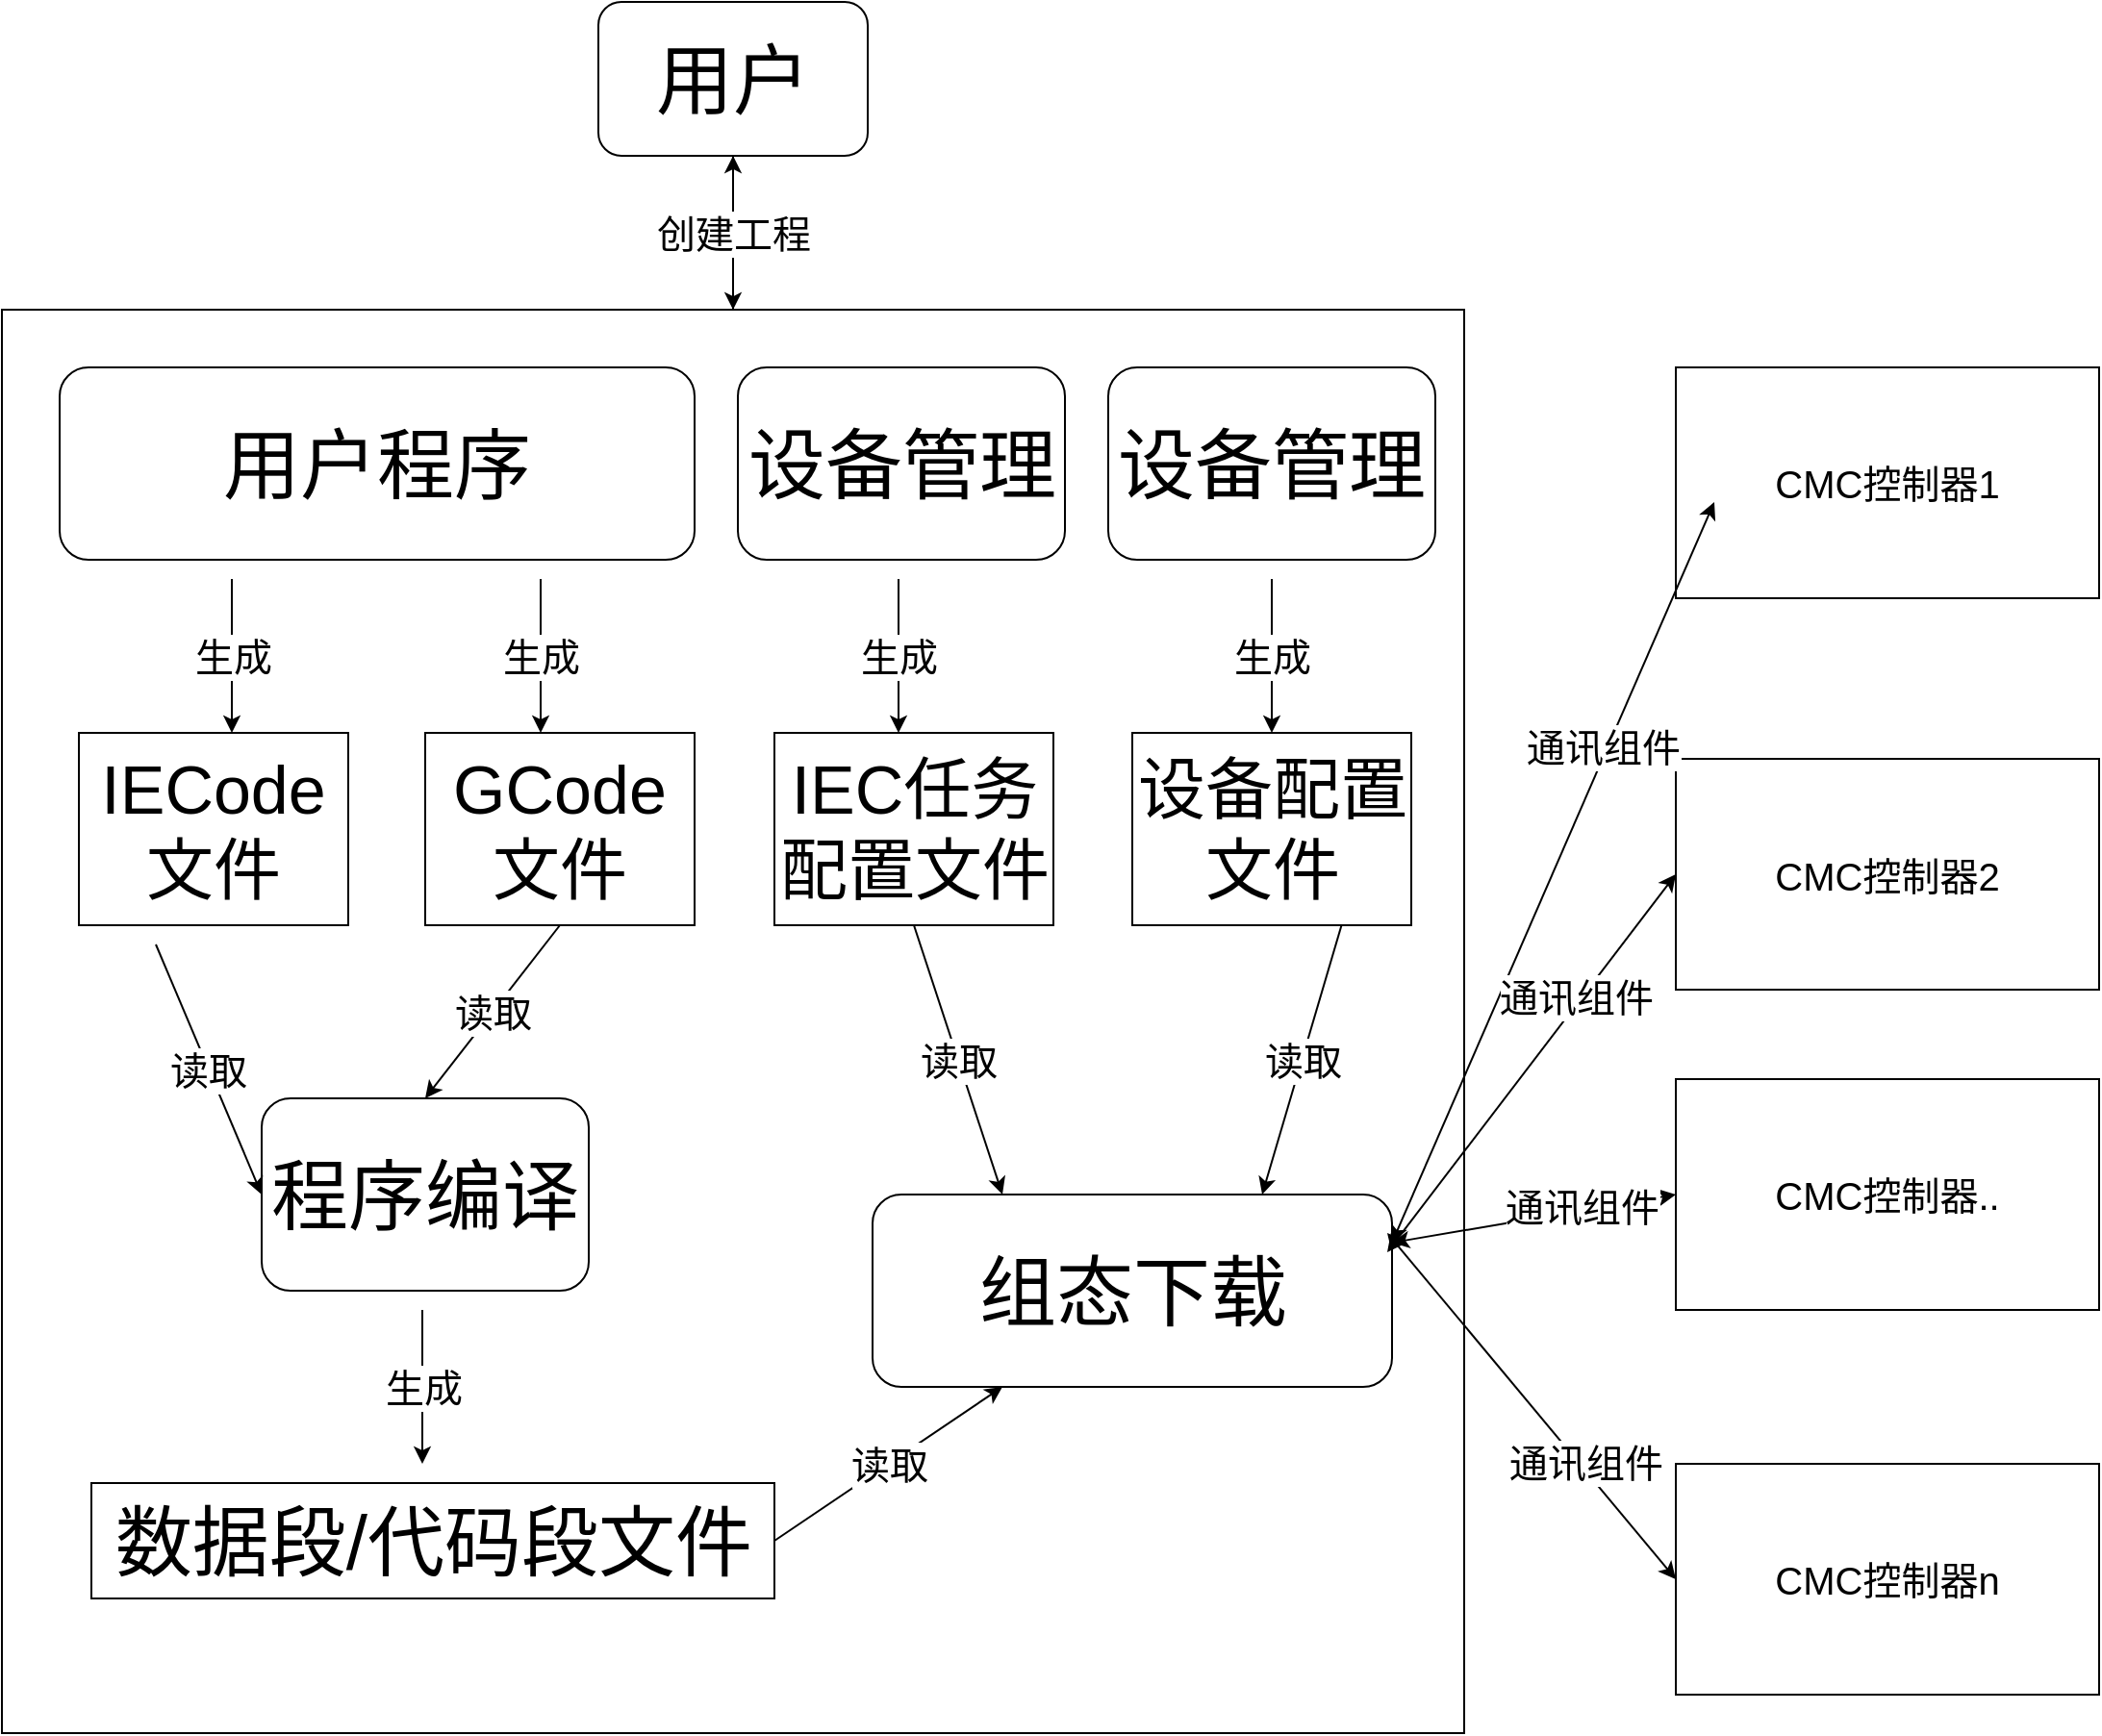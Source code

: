 <mxfile version="12.2.3" type="github" pages="1">
  <diagram id="8eFCHStxxwOZdWIUavua" name="Page-1">
    <mxGraphModel dx="2816" dy="2919" grid="1" gridSize="10" guides="1" tooltips="1" connect="1" arrows="1" fold="1" page="1" pageScale="1" pageWidth="827" pageHeight="1169" math="0" shadow="0">
      <root>
        <mxCell id="0"/>
        <mxCell id="1" parent="0"/>
        <mxCell id="lSWwNBWewVUf58__QeLn-1" value="&lt;font style=&quot;font-size: 40px&quot;&gt;用户&lt;/font&gt;" style="rounded=1;whiteSpace=wrap;html=1;" vertex="1" parent="1">
          <mxGeometry x="570" y="-1120" width="140" height="80" as="geometry"/>
        </mxCell>
        <mxCell id="lSWwNBWewVUf58__QeLn-21" value="" style="edgeStyle=orthogonalEdgeStyle;rounded=0;orthogonalLoop=1;jettySize=auto;html=1;" edge="1" parent="1" source="lSWwNBWewVUf58__QeLn-2">
          <mxGeometry relative="1" as="geometry">
            <mxPoint x="640" y="-1040" as="targetPoint"/>
          </mxGeometry>
        </mxCell>
        <mxCell id="lSWwNBWewVUf58__QeLn-2" value="" style="rounded=0;whiteSpace=wrap;html=1;" vertex="1" parent="1">
          <mxGeometry x="260" y="-960" width="760" height="740" as="geometry"/>
        </mxCell>
        <mxCell id="lSWwNBWewVUf58__QeLn-3" value="&lt;font style=&quot;font-size: 20px&quot;&gt;创建工程&lt;/font&gt;" style="endArrow=classic;html=1;exitX=0.5;exitY=1;exitDx=0;exitDy=0;" edge="1" parent="1" source="lSWwNBWewVUf58__QeLn-1" target="lSWwNBWewVUf58__QeLn-2">
          <mxGeometry width="50" height="50" relative="1" as="geometry">
            <mxPoint x="360" y="-280" as="sourcePoint"/>
            <mxPoint x="410" y="-330" as="targetPoint"/>
          </mxGeometry>
        </mxCell>
        <mxCell id="lSWwNBWewVUf58__QeLn-8" value="&lt;font style=&quot;font-size: 40px&quot;&gt;用户程序&lt;/font&gt;" style="rounded=1;whiteSpace=wrap;html=1;" vertex="1" parent="1">
          <mxGeometry x="290" y="-930" width="330" height="100" as="geometry"/>
        </mxCell>
        <mxCell id="lSWwNBWewVUf58__QeLn-11" value="&lt;div&gt;&lt;font style=&quot;font-size: 35px&quot;&gt;IECode&lt;/font&gt;&lt;/div&gt;&lt;div&gt;&lt;font style=&quot;font-size: 35px&quot;&gt;文件&lt;br&gt;&lt;/font&gt;&lt;/div&gt;" style="rounded=0;whiteSpace=wrap;html=1;" vertex="1" parent="1">
          <mxGeometry x="300" y="-740" width="140" height="100" as="geometry"/>
        </mxCell>
        <mxCell id="lSWwNBWewVUf58__QeLn-12" value="&lt;div&gt;&lt;font style=&quot;font-size: 35px&quot;&gt;GCode&lt;/font&gt;&lt;/div&gt;&lt;div&gt;&lt;font style=&quot;font-size: 35px&quot;&gt;文件&lt;br&gt;&lt;/font&gt;&lt;/div&gt;" style="rounded=0;whiteSpace=wrap;html=1;" vertex="1" parent="1">
          <mxGeometry x="480" y="-740" width="140" height="100" as="geometry"/>
        </mxCell>
        <mxCell id="lSWwNBWewVUf58__QeLn-14" value="&lt;font style=&quot;font-size: 40px&quot;&gt;设备管理&lt;/font&gt;" style="rounded=1;whiteSpace=wrap;html=1;" vertex="1" parent="1">
          <mxGeometry x="835" y="-930" width="170" height="100" as="geometry"/>
        </mxCell>
        <mxCell id="lSWwNBWewVUf58__QeLn-15" value="&lt;div&gt;&lt;font style=&quot;font-size: 35px&quot;&gt;设备配置&lt;/font&gt;&lt;/div&gt;&lt;div&gt;&lt;font style=&quot;font-size: 35px&quot;&gt;文件&lt;br&gt;&lt;/font&gt;&lt;/div&gt;" style="rounded=0;whiteSpace=wrap;html=1;" vertex="1" parent="1">
          <mxGeometry x="847.5" y="-740" width="145" height="100" as="geometry"/>
        </mxCell>
        <mxCell id="lSWwNBWewVUf58__QeLn-16" value="&lt;font style=&quot;font-size: 40px&quot;&gt;设备管理&lt;/font&gt;" style="rounded=1;whiteSpace=wrap;html=1;" vertex="1" parent="1">
          <mxGeometry x="642.5" y="-930" width="170" height="100" as="geometry"/>
        </mxCell>
        <mxCell id="lSWwNBWewVUf58__QeLn-17" value="&lt;div&gt;&lt;font style=&quot;font-size: 35px&quot;&gt;IEC任务&lt;/font&gt;&lt;/div&gt;&lt;div&gt;&lt;font style=&quot;font-size: 35px&quot;&gt;配置文件&lt;br&gt;&lt;/font&gt;&lt;/div&gt;" style="rounded=0;whiteSpace=wrap;html=1;" vertex="1" parent="1">
          <mxGeometry x="661.5" y="-740" width="145" height="100" as="geometry"/>
        </mxCell>
        <mxCell id="lSWwNBWewVUf58__QeLn-19" value="&lt;font style=&quot;font-size: 40px&quot;&gt;程序编译&lt;/font&gt;" style="rounded=1;whiteSpace=wrap;html=1;" vertex="1" parent="1">
          <mxGeometry x="395" y="-550" width="170" height="100" as="geometry"/>
        </mxCell>
        <mxCell id="lSWwNBWewVUf58__QeLn-22" value="生成" style="endArrow=classic;html=1;exitX=0.5;exitY=1;exitDx=0;exitDy=0;fontSize=20;" edge="1" parent="1">
          <mxGeometry width="50" height="50" relative="1" as="geometry">
            <mxPoint x="379.5" y="-820" as="sourcePoint"/>
            <mxPoint x="379.5" y="-740" as="targetPoint"/>
          </mxGeometry>
        </mxCell>
        <mxCell id="lSWwNBWewVUf58__QeLn-25" value="生成" style="endArrow=classic;html=1;exitX=0.5;exitY=1;exitDx=0;exitDy=0;fontSize=20;" edge="1" parent="1">
          <mxGeometry width="50" height="50" relative="1" as="geometry">
            <mxPoint x="540" y="-820" as="sourcePoint"/>
            <mxPoint x="540" y="-740" as="targetPoint"/>
          </mxGeometry>
        </mxCell>
        <mxCell id="lSWwNBWewVUf58__QeLn-26" value="生成" style="endArrow=classic;html=1;exitX=0.5;exitY=1;exitDx=0;exitDy=0;fontSize=20;" edge="1" parent="1">
          <mxGeometry width="50" height="50" relative="1" as="geometry">
            <mxPoint x="726" y="-820" as="sourcePoint"/>
            <mxPoint x="726" y="-740" as="targetPoint"/>
          </mxGeometry>
        </mxCell>
        <mxCell id="lSWwNBWewVUf58__QeLn-27" value="生成" style="endArrow=classic;html=1;exitX=0.5;exitY=1;exitDx=0;exitDy=0;fontSize=20;" edge="1" parent="1">
          <mxGeometry width="50" height="50" relative="1" as="geometry">
            <mxPoint x="920" y="-820" as="sourcePoint"/>
            <mxPoint x="920" y="-740" as="targetPoint"/>
          </mxGeometry>
        </mxCell>
        <mxCell id="lSWwNBWewVUf58__QeLn-28" value="读取" style="endArrow=classic;html=1;exitX=0.5;exitY=1;exitDx=0;exitDy=0;fontSize=20;entryX=0;entryY=0.5;entryDx=0;entryDy=0;" edge="1" parent="1" target="lSWwNBWewVUf58__QeLn-19">
          <mxGeometry width="50" height="50" relative="1" as="geometry">
            <mxPoint x="340" y="-630" as="sourcePoint"/>
            <mxPoint x="340" y="-550" as="targetPoint"/>
          </mxGeometry>
        </mxCell>
        <mxCell id="lSWwNBWewVUf58__QeLn-30" value="读取" style="endArrow=classic;html=1;exitX=0.5;exitY=1;exitDx=0;exitDy=0;fontSize=20;entryX=0.5;entryY=0;entryDx=0;entryDy=0;" edge="1" parent="1" target="lSWwNBWewVUf58__QeLn-19">
          <mxGeometry width="50" height="50" relative="1" as="geometry">
            <mxPoint x="550.0" y="-640" as="sourcePoint"/>
            <mxPoint x="610.0" y="-540" as="targetPoint"/>
          </mxGeometry>
        </mxCell>
        <mxCell id="lSWwNBWewVUf58__QeLn-31" value="生成" style="endArrow=classic;html=1;exitX=0.5;exitY=1;exitDx=0;exitDy=0;fontSize=20;" edge="1" parent="1">
          <mxGeometry width="50" height="50" relative="1" as="geometry">
            <mxPoint x="478.5" y="-440" as="sourcePoint"/>
            <mxPoint x="478.5" y="-360" as="targetPoint"/>
          </mxGeometry>
        </mxCell>
        <mxCell id="lSWwNBWewVUf58__QeLn-34" value="&lt;font style=&quot;font-size: 40px&quot;&gt;组态下载&lt;/font&gt;" style="rounded=1;whiteSpace=wrap;html=1;" vertex="1" parent="1">
          <mxGeometry x="712.5" y="-500" width="270" height="100" as="geometry"/>
        </mxCell>
        <mxCell id="lSWwNBWewVUf58__QeLn-35" value="&lt;font style=&quot;font-size: 40px&quot;&gt;数据段/代码段文件&lt;/font&gt;" style="rounded=0;whiteSpace=wrap;html=1;fontSize=20;" vertex="1" parent="1">
          <mxGeometry x="306.5" y="-350" width="355" height="60" as="geometry"/>
        </mxCell>
        <mxCell id="lSWwNBWewVUf58__QeLn-36" value="读取" style="endArrow=classic;html=1;exitX=0.5;exitY=1;exitDx=0;exitDy=0;fontSize=20;entryX=0.25;entryY=1;entryDx=0;entryDy=0;" edge="1" parent="1" target="lSWwNBWewVUf58__QeLn-34">
          <mxGeometry width="50" height="50" relative="1" as="geometry">
            <mxPoint x="661.5" y="-320" as="sourcePoint"/>
            <mxPoint x="716.5" y="-190" as="targetPoint"/>
          </mxGeometry>
        </mxCell>
        <mxCell id="lSWwNBWewVUf58__QeLn-37" value="读取" style="endArrow=classic;html=1;exitX=0.5;exitY=1;exitDx=0;exitDy=0;fontSize=20;entryX=0.25;entryY=0;entryDx=0;entryDy=0;" edge="1" parent="1" source="lSWwNBWewVUf58__QeLn-17" target="lSWwNBWewVUf58__QeLn-34">
          <mxGeometry width="50" height="50" relative="1" as="geometry">
            <mxPoint x="694" y="-540" as="sourcePoint"/>
            <mxPoint x="812.5" y="-620" as="targetPoint"/>
          </mxGeometry>
        </mxCell>
        <mxCell id="lSWwNBWewVUf58__QeLn-38" value="读取" style="endArrow=classic;html=1;exitX=0.75;exitY=1;exitDx=0;exitDy=0;fontSize=20;entryX=0.75;entryY=0;entryDx=0;entryDy=0;" edge="1" parent="1" source="lSWwNBWewVUf58__QeLn-15" target="lSWwNBWewVUf58__QeLn-34">
          <mxGeometry width="50" height="50" relative="1" as="geometry">
            <mxPoint x="744" y="-630.0" as="sourcePoint"/>
            <mxPoint x="790" y="-490" as="targetPoint"/>
          </mxGeometry>
        </mxCell>
        <mxCell id="lSWwNBWewVUf58__QeLn-39" value="CMC控制器1" style="rounded=0;whiteSpace=wrap;html=1;fontSize=20;" vertex="1" parent="1">
          <mxGeometry x="1130" y="-930" width="220" height="120" as="geometry"/>
        </mxCell>
        <mxCell id="lSWwNBWewVUf58__QeLn-42" value="CMC控制器2" style="rounded=0;whiteSpace=wrap;html=1;fontSize=20;" vertex="1" parent="1">
          <mxGeometry x="1130" y="-726.5" width="220" height="120" as="geometry"/>
        </mxCell>
        <mxCell id="lSWwNBWewVUf58__QeLn-43" value="CMC控制器.." style="rounded=0;whiteSpace=wrap;html=1;fontSize=20;" vertex="1" parent="1">
          <mxGeometry x="1130" y="-560" width="220" height="120" as="geometry"/>
        </mxCell>
        <mxCell id="lSWwNBWewVUf58__QeLn-45" value="CMC控制器n" style="rounded=0;whiteSpace=wrap;html=1;fontSize=20;" vertex="1" parent="1">
          <mxGeometry x="1130" y="-360" width="220" height="120" as="geometry"/>
        </mxCell>
        <mxCell id="lSWwNBWewVUf58__QeLn-46" value="" style="endArrow=classic;startArrow=classic;html=1;fontSize=20;exitX=1;exitY=0.25;exitDx=0;exitDy=0;" edge="1" parent="1" source="lSWwNBWewVUf58__QeLn-34">
          <mxGeometry width="50" height="50" relative="1" as="geometry">
            <mxPoint x="1100" y="-810" as="sourcePoint"/>
            <mxPoint x="1150" y="-860" as="targetPoint"/>
          </mxGeometry>
        </mxCell>
        <mxCell id="lSWwNBWewVUf58__QeLn-47" value="通讯组件" style="text;html=1;resizable=0;points=[];align=center;verticalAlign=middle;labelBackgroundColor=#ffffff;fontSize=20;" vertex="1" connectable="0" parent="lSWwNBWewVUf58__QeLn-46">
          <mxGeometry x="0.335" y="3" relative="1" as="geometry">
            <mxPoint as="offset"/>
          </mxGeometry>
        </mxCell>
        <mxCell id="lSWwNBWewVUf58__QeLn-48" value="" style="endArrow=classic;startArrow=classic;html=1;fontSize=20;entryX=0;entryY=0.5;entryDx=0;entryDy=0;" edge="1" parent="1" target="lSWwNBWewVUf58__QeLn-42">
          <mxGeometry width="50" height="50" relative="1" as="geometry">
            <mxPoint x="980" y="-470" as="sourcePoint"/>
            <mxPoint x="1160" y="-850" as="targetPoint"/>
          </mxGeometry>
        </mxCell>
        <mxCell id="lSWwNBWewVUf58__QeLn-49" value="通讯组件" style="text;html=1;resizable=0;points=[];align=center;verticalAlign=middle;labelBackgroundColor=#ffffff;fontSize=20;" vertex="1" connectable="0" parent="lSWwNBWewVUf58__QeLn-48">
          <mxGeometry x="0.335" y="3" relative="1" as="geometry">
            <mxPoint as="offset"/>
          </mxGeometry>
        </mxCell>
        <mxCell id="lSWwNBWewVUf58__QeLn-52" value="" style="endArrow=classic;startArrow=classic;html=1;fontSize=20;entryX=0;entryY=0.5;entryDx=0;entryDy=0;exitX=1;exitY=0.25;exitDx=0;exitDy=0;" edge="1" parent="1" source="lSWwNBWewVUf58__QeLn-34" target="lSWwNBWewVUf58__QeLn-43">
          <mxGeometry width="50" height="50" relative="1" as="geometry">
            <mxPoint x="990" y="-460" as="sourcePoint"/>
            <mxPoint x="1140" y="-656.5" as="targetPoint"/>
          </mxGeometry>
        </mxCell>
        <mxCell id="lSWwNBWewVUf58__QeLn-53" value="通讯组件" style="text;html=1;resizable=0;points=[];align=center;verticalAlign=middle;labelBackgroundColor=#ffffff;fontSize=20;" vertex="1" connectable="0" parent="lSWwNBWewVUf58__QeLn-52">
          <mxGeometry x="0.335" y="3" relative="1" as="geometry">
            <mxPoint as="offset"/>
          </mxGeometry>
        </mxCell>
        <mxCell id="lSWwNBWewVUf58__QeLn-55" value="" style="endArrow=classic;startArrow=classic;html=1;fontSize=20;entryX=0;entryY=0.5;entryDx=0;entryDy=0;" edge="1" parent="1" target="lSWwNBWewVUf58__QeLn-45">
          <mxGeometry width="50" height="50" relative="1" as="geometry">
            <mxPoint x="980" y="-480" as="sourcePoint"/>
            <mxPoint x="1140" y="-490" as="targetPoint"/>
          </mxGeometry>
        </mxCell>
        <mxCell id="lSWwNBWewVUf58__QeLn-56" value="通讯组件" style="text;html=1;resizable=0;points=[];align=center;verticalAlign=middle;labelBackgroundColor=#ffffff;fontSize=20;" vertex="1" connectable="0" parent="lSWwNBWewVUf58__QeLn-55">
          <mxGeometry x="0.335" y="3" relative="1" as="geometry">
            <mxPoint as="offset"/>
          </mxGeometry>
        </mxCell>
      </root>
    </mxGraphModel>
  </diagram>
</mxfile>
